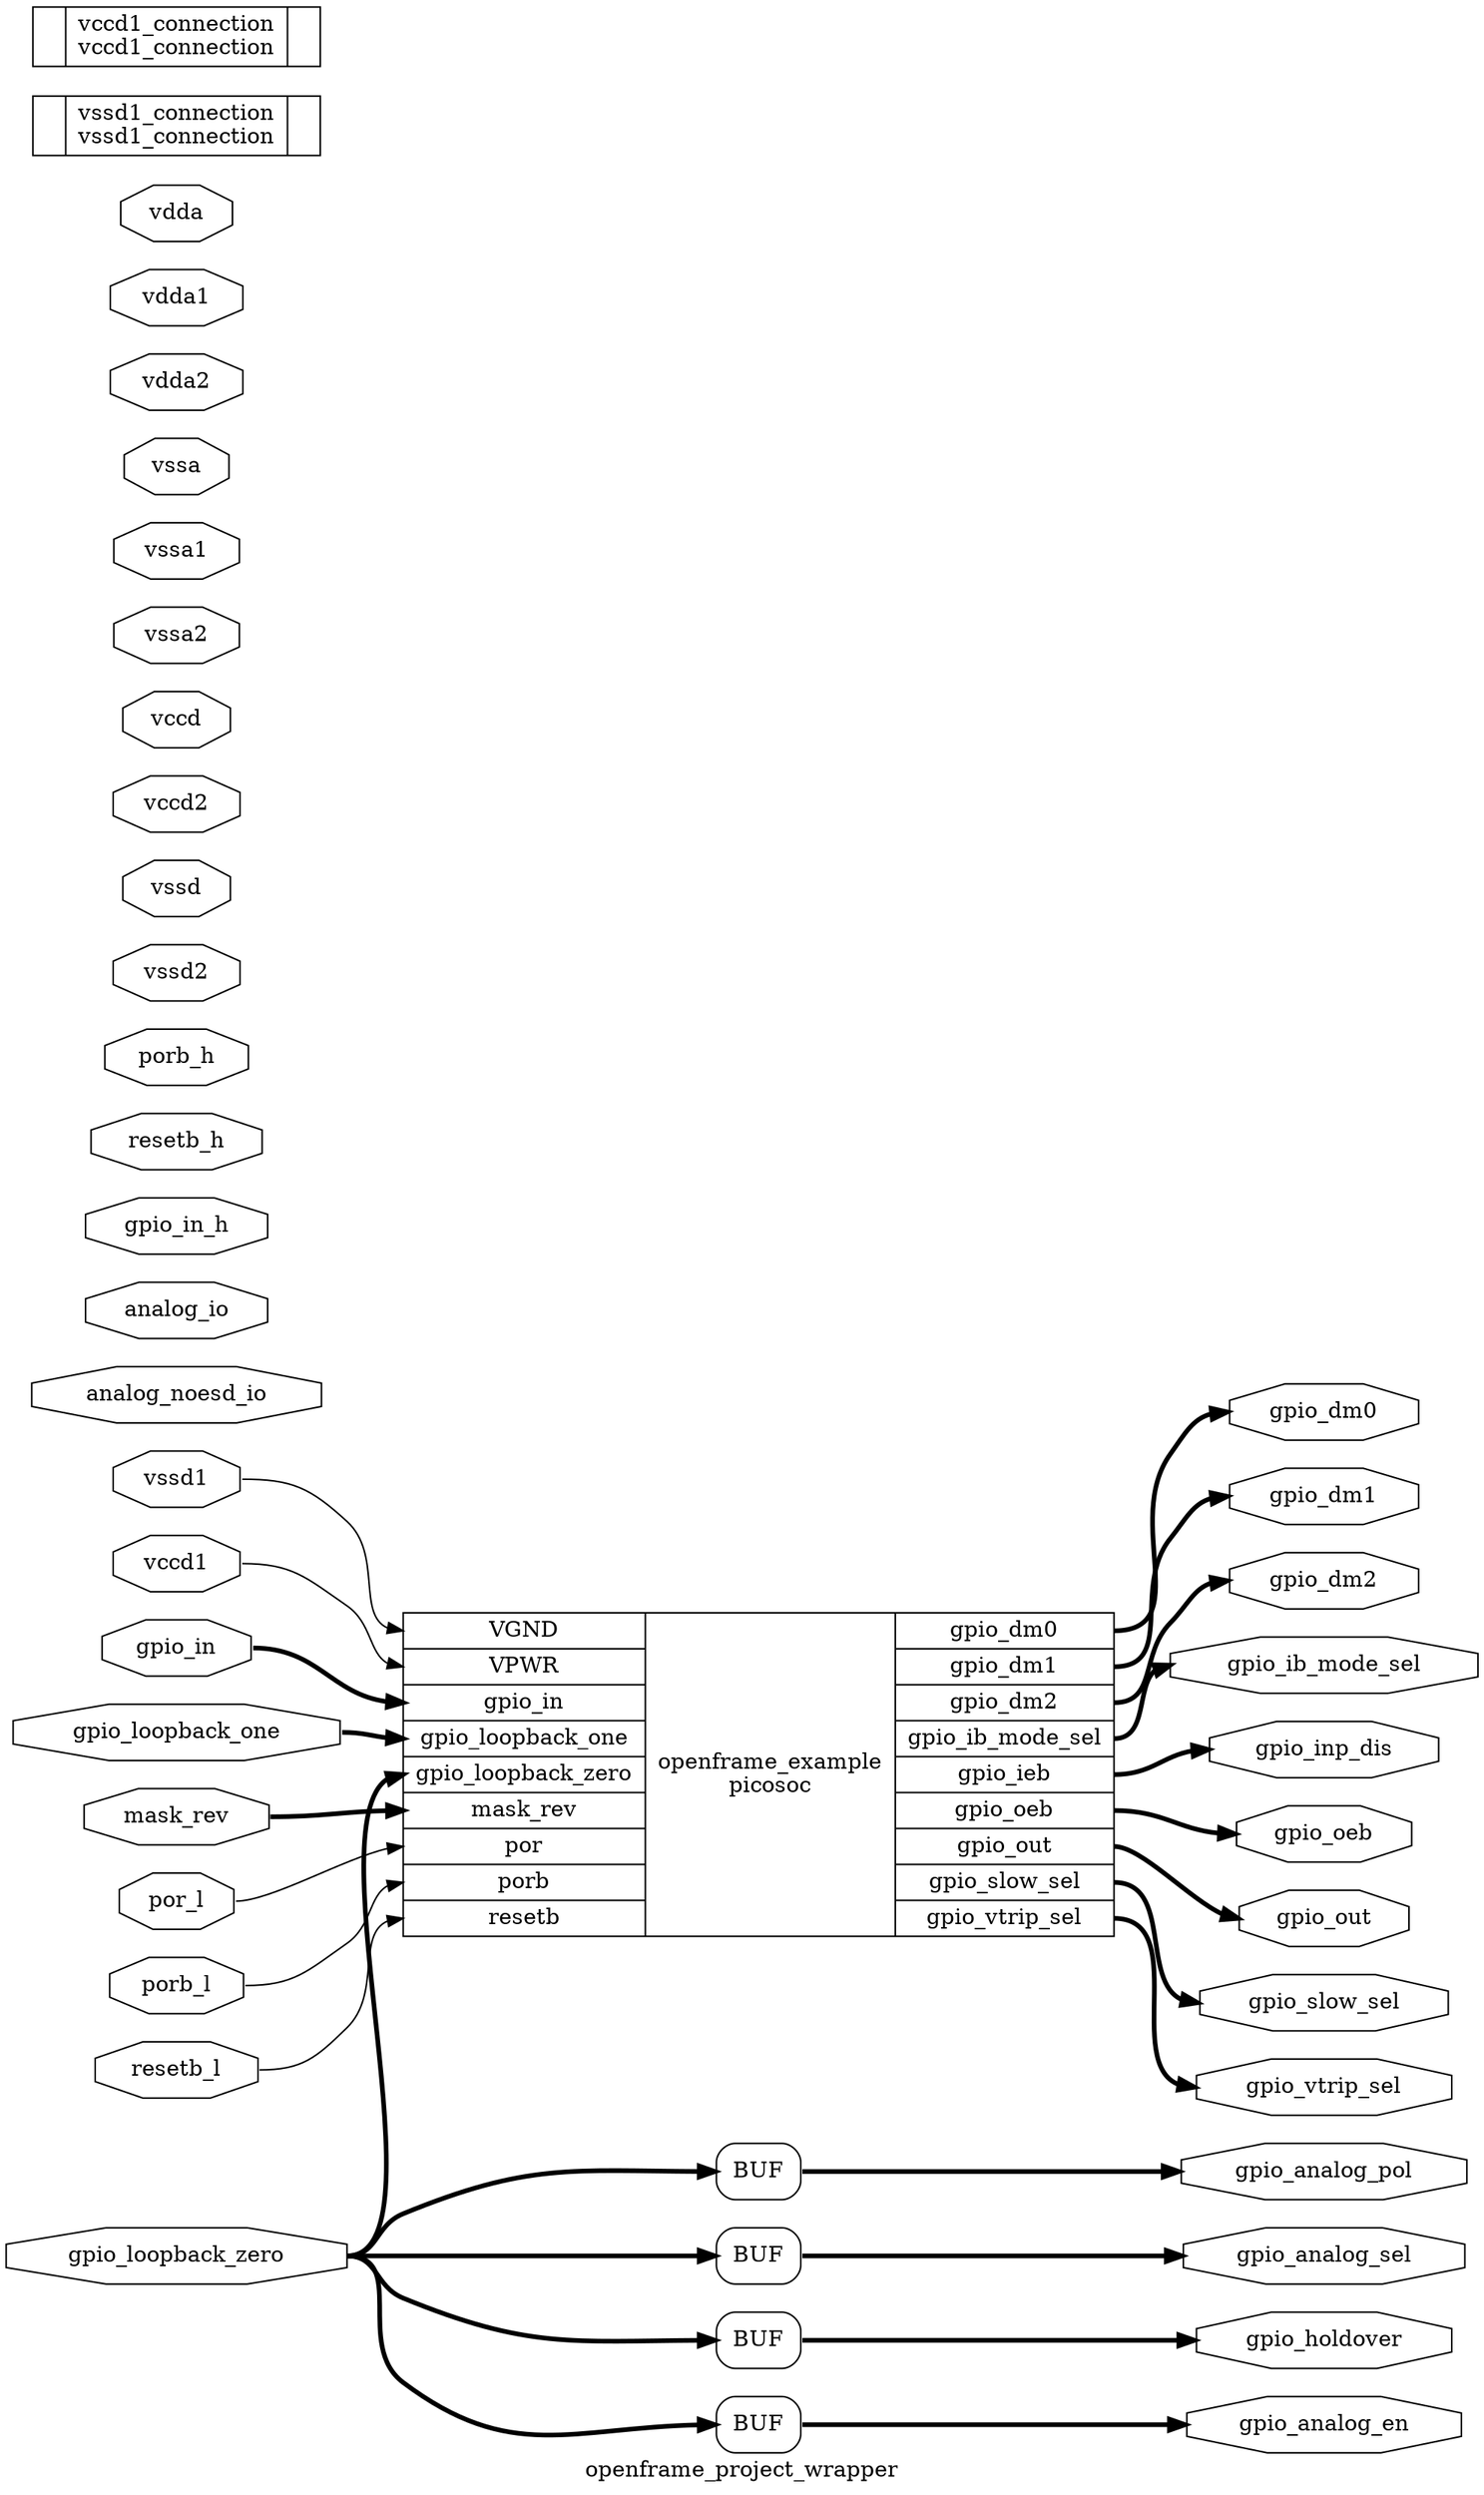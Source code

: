 digraph "openframe_project_wrapper" {
label="openframe_project_wrapper";
rankdir="LR";
remincross=true;
n1 [ shape=octagon, label="gpio_loopback_zero", color="black", fontcolor="black" ];
n2 [ shape=octagon, label="gpio_loopback_one", color="black", fontcolor="black" ];
n3 [ shape=octagon, label="analog_noesd_io", color="black", fontcolor="black" ];
n4 [ shape=octagon, label="analog_io", color="black", fontcolor="black" ];
n5 [ shape=octagon, label="gpio_dm0", color="black", fontcolor="black" ];
n6 [ shape=octagon, label="gpio_dm1", color="black", fontcolor="black" ];
n7 [ shape=octagon, label="gpio_dm2", color="black", fontcolor="black" ];
n8 [ shape=octagon, label="gpio_analog_pol", color="black", fontcolor="black" ];
n9 [ shape=octagon, label="gpio_analog_sel", color="black", fontcolor="black" ];
n10 [ shape=octagon, label="gpio_analog_en", color="black", fontcolor="black" ];
n11 [ shape=octagon, label="gpio_holdover", color="black", fontcolor="black" ];
n12 [ shape=octagon, label="gpio_slow_sel", color="black", fontcolor="black" ];
n13 [ shape=octagon, label="gpio_vtrip_sel", color="black", fontcolor="black" ];
n14 [ shape=octagon, label="gpio_ib_mode_sel", color="black", fontcolor="black" ];
n15 [ shape=octagon, label="gpio_inp_dis", color="black", fontcolor="black" ];
n16 [ shape=octagon, label="gpio_oeb", color="black", fontcolor="black" ];
n17 [ shape=octagon, label="gpio_out", color="black", fontcolor="black" ];
n18 [ shape=octagon, label="gpio_in_h", color="black", fontcolor="black" ];
n19 [ shape=octagon, label="gpio_in", color="black", fontcolor="black" ];
n20 [ shape=octagon, label="mask_rev", color="black", fontcolor="black" ];
n21 [ shape=octagon, label="resetb_l", color="black", fontcolor="black" ];
n22 [ shape=octagon, label="resetb_h", color="black", fontcolor="black" ];
n23 [ shape=octagon, label="por_l", color="black", fontcolor="black" ];
n24 [ shape=octagon, label="porb_l", color="black", fontcolor="black" ];
n25 [ shape=octagon, label="porb_h", color="black", fontcolor="black" ];
n26 [ shape=octagon, label="vssd2", color="black", fontcolor="black" ];
n27 [ shape=octagon, label="vssd1", color="black", fontcolor="black" ];
n28 [ shape=octagon, label="vssd", color="black", fontcolor="black" ];
n29 [ shape=octagon, label="vccd2", color="black", fontcolor="black" ];
n30 [ shape=octagon, label="vccd1", color="black", fontcolor="black" ];
n31 [ shape=octagon, label="vccd", color="black", fontcolor="black" ];
n32 [ shape=octagon, label="vssa2", color="black", fontcolor="black" ];
n33 [ shape=octagon, label="vssa1", color="black", fontcolor="black" ];
n34 [ shape=octagon, label="vssa", color="black", fontcolor="black" ];
n35 [ shape=octagon, label="vdda2", color="black", fontcolor="black" ];
n36 [ shape=octagon, label="vdda1", color="black", fontcolor="black" ];
n37 [ shape=octagon, label="vdda", color="black", fontcolor="black" ];
c38 [ shape=record, label="{{}|vssd1_connection\nvssd1_connection|{}}" ];
c39 [ shape=record, label="{{}|vccd1_connection\nvccd1_connection|{}}" ];
c46 [ shape=record, label="{{<p40> VGND|<p41> VPWR|<p19> gpio_in|<p2> gpio_loopback_one|<p1> gpio_loopback_zero|<p20> mask_rev|<p42> por|<p43> porb|<p44> resetb}|openframe_example\npicosoc|{<p5> gpio_dm0|<p6> gpio_dm1|<p7> gpio_dm2|<p14> gpio_ib_mode_sel|<p45> gpio_ieb|<p16> gpio_oeb|<p17> gpio_out|<p12> gpio_slow_sel|<p13> gpio_vtrip_sel}}" ];
x0 [shape=box, style=rounded, label="BUF"];
x1 [shape=box, style=rounded, label="BUF"];
x2 [shape=box, style=rounded, label="BUF"];
x3 [shape=box, style=rounded, label="BUF"];
n1:e -> c46:p1:w [color="black", style="setlinewidth(3)", label=""];
n1:e -> x0:w:w [color="black", style="setlinewidth(3)", label=""];
n1:e -> x1:w:w [color="black", style="setlinewidth(3)", label=""];
n1:e -> x2:w:w [color="black", style="setlinewidth(3)", label=""];
n1:e -> x3:w:w [color="black", style="setlinewidth(3)", label=""];
x0:e:e -> n10:w [color="black", style="setlinewidth(3)", label=""];
x3:e:e -> n11:w [color="black", style="setlinewidth(3)", label=""];
c46:p12:e -> n12:w [color="black", style="setlinewidth(3)", label=""];
c46:p13:e -> n13:w [color="black", style="setlinewidth(3)", label=""];
c46:p14:e -> n14:w [color="black", style="setlinewidth(3)", label=""];
c46:p45:e -> n15:w [color="black", style="setlinewidth(3)", label=""];
c46:p16:e -> n16:w [color="black", style="setlinewidth(3)", label=""];
c46:p17:e -> n17:w [color="black", style="setlinewidth(3)", label=""];
n19:e -> c46:p19:w [color="black", style="setlinewidth(3)", label=""];
n2:e -> c46:p2:w [color="black", style="setlinewidth(3)", label=""];
n20:e -> c46:p20:w [color="black", style="setlinewidth(3)", label=""];
n21:e -> c46:p44:w [color="black", label=""];
n23:e -> c46:p42:w [color="black", label=""];
n24:e -> c46:p43:w [color="black", label=""];
n27:e -> c46:p40:w [color="black", label=""];
n30:e -> c46:p41:w [color="black", label=""];
c46:p5:e -> n5:w [color="black", style="setlinewidth(3)", label=""];
c46:p6:e -> n6:w [color="black", style="setlinewidth(3)", label=""];
c46:p7:e -> n7:w [color="black", style="setlinewidth(3)", label=""];
x1:e:e -> n8:w [color="black", style="setlinewidth(3)", label=""];
x2:e:e -> n9:w [color="black", style="setlinewidth(3)", label=""];
}
